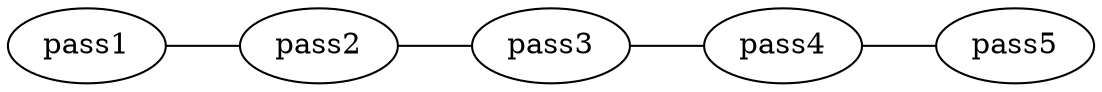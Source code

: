 graph {
  rankdir = "LR";
  pass1 -- pass2;
  pass2 -- pass3;
  pass3 -- pass4;
  pass4 -- pass5;
}
